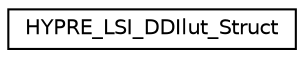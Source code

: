 digraph "Graphical Class Hierarchy"
{
 // LATEX_PDF_SIZE
  edge [fontname="Helvetica",fontsize="10",labelfontname="Helvetica",labelfontsize="10"];
  node [fontname="Helvetica",fontsize="10",shape=record];
  rankdir="LR";
  Node0 [label="HYPRE_LSI_DDIlut_Struct",height=0.2,width=0.4,color="black", fillcolor="white", style="filled",URL="$struct_h_y_p_r_e___l_s_i___d_d_ilut___struct.html",tooltip=" "];
}
